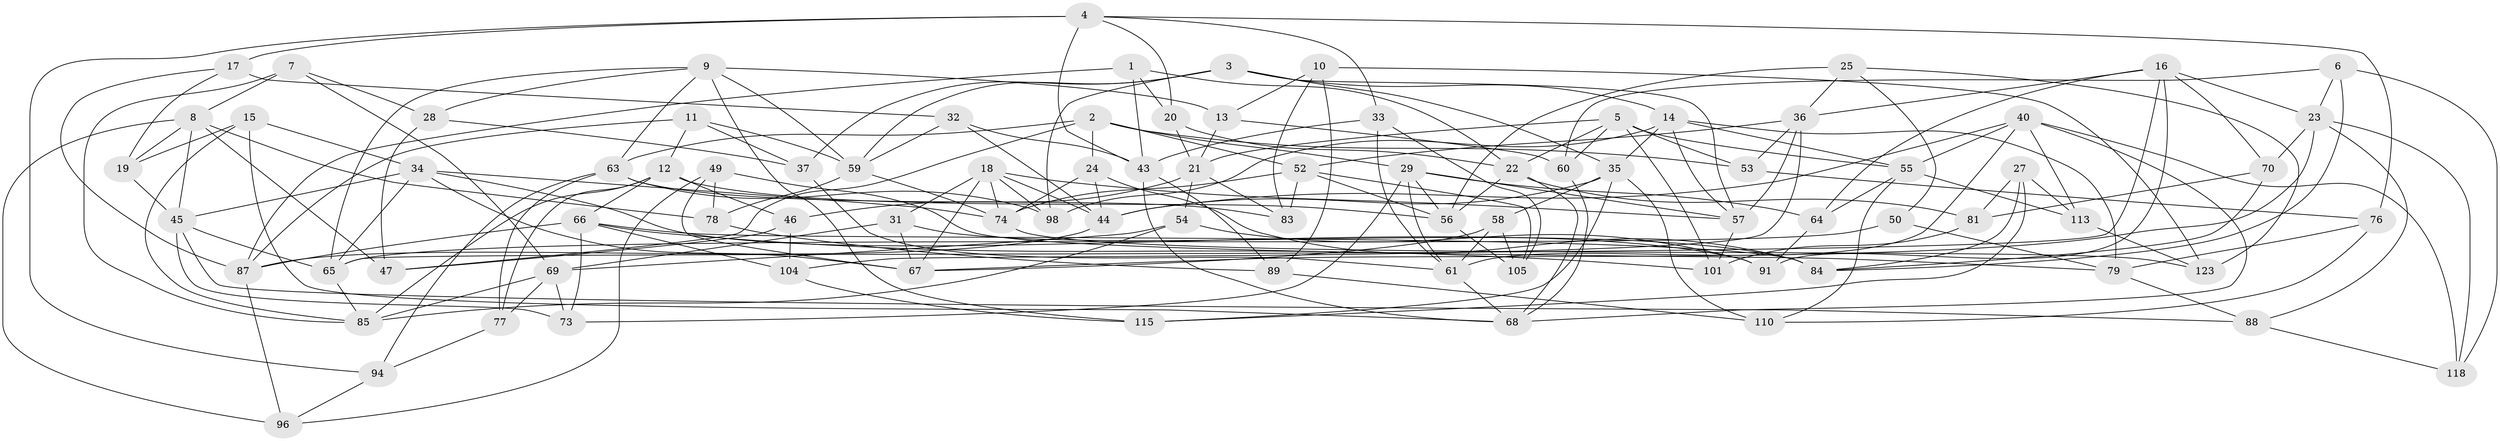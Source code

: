 // original degree distribution, {4: 1.0}
// Generated by graph-tools (version 1.1) at 2025/11/02/27/25 16:11:50]
// undirected, 86 vertices, 209 edges
graph export_dot {
graph [start="1"]
  node [color=gray90,style=filled];
  1;
  2 [super="+86"];
  3 [super="+26"];
  4 [super="+90"];
  5 [super="+93"];
  6;
  7;
  8 [super="+62"];
  9 [super="+106"];
  10;
  11;
  12 [super="+41"];
  13;
  14 [super="+42"];
  15;
  16 [super="+38"];
  17;
  18 [super="+39"];
  19;
  20;
  21 [super="+71"];
  22 [super="+121"];
  23 [super="+116"];
  24;
  25;
  27;
  28;
  29 [super="+30"];
  31;
  32;
  33;
  34 [super="+119"];
  35 [super="+117"];
  36 [super="+48"];
  37;
  40 [super="+99"];
  43 [super="+51"];
  44 [super="+72"];
  45 [super="+122"];
  46;
  47;
  49;
  50;
  52 [super="+82"];
  53;
  54;
  55 [super="+124"];
  56 [super="+120"];
  57 [super="+103"];
  58;
  59 [super="+100"];
  60;
  61 [super="+97"];
  63 [super="+112"];
  64;
  65 [super="+108"];
  66 [super="+102"];
  67 [super="+107"];
  68 [super="+109"];
  69 [super="+75"];
  70;
  73;
  74 [super="+95"];
  76;
  77;
  78;
  79 [super="+80"];
  81;
  83;
  84 [super="+114"];
  85 [super="+111"];
  87 [super="+92"];
  88;
  89;
  91;
  94;
  96;
  98;
  101;
  104;
  105;
  110;
  113;
  115;
  118;
  123;
  1 -- 20;
  1 -- 87;
  1 -- 43;
  1 -- 22;
  2 -- 53;
  2 -- 24;
  2 -- 29;
  2 -- 47;
  2 -- 52;
  2 -- 63;
  3 -- 98;
  3 -- 59;
  3 -- 57;
  3 -- 37;
  3 -- 14;
  3 -- 35;
  4 -- 94;
  4 -- 17;
  4 -- 20;
  4 -- 33;
  4 -- 76;
  4 -- 43;
  5 -- 53;
  5 -- 55;
  5 -- 101;
  5 -- 60;
  5 -- 22;
  5 -- 21;
  6 -- 60;
  6 -- 118;
  6 -- 84;
  6 -- 23;
  7 -- 28;
  7 -- 8;
  7 -- 69;
  7 -- 85;
  8 -- 45;
  8 -- 47;
  8 -- 19;
  8 -- 96;
  8 -- 78;
  9 -- 28;
  9 -- 65;
  9 -- 115;
  9 -- 13;
  9 -- 59;
  9 -- 63;
  10 -- 13;
  10 -- 123;
  10 -- 83;
  10 -- 89;
  11 -- 87;
  11 -- 37;
  11 -- 59;
  11 -- 12;
  12 -- 46;
  12 -- 77;
  12 -- 66;
  12 -- 56;
  12 -- 85;
  13 -- 60;
  13 -- 21;
  14 -- 98;
  14 -- 79;
  14 -- 57;
  14 -- 35;
  14 -- 55;
  15 -- 19;
  15 -- 34;
  15 -- 85;
  15 -- 68;
  16 -- 91;
  16 -- 70;
  16 -- 65;
  16 -- 64;
  16 -- 23;
  16 -- 36;
  17 -- 19;
  17 -- 32;
  17 -- 87;
  18 -- 57;
  18 -- 67;
  18 -- 98;
  18 -- 44;
  18 -- 74;
  18 -- 31;
  19 -- 45;
  20 -- 22;
  20 -- 21;
  21 -- 83;
  21 -- 54;
  21 -- 46;
  22 -- 68;
  22 -- 81;
  22 -- 56;
  23 -- 88;
  23 -- 67;
  23 -- 118;
  23 -- 70;
  24 -- 84;
  24 -- 74;
  24 -- 44;
  25 -- 50;
  25 -- 123;
  25 -- 36;
  25 -- 56;
  27 -- 113;
  27 -- 81;
  27 -- 115;
  27 -- 84;
  28 -- 47;
  28 -- 37;
  29 -- 64;
  29 -- 56;
  29 -- 73;
  29 -- 61;
  29 -- 57;
  31 -- 67;
  31 -- 84;
  31 -- 69;
  32 -- 43;
  32 -- 44;
  32 -- 59;
  33 -- 105;
  33 -- 61;
  33 -- 43;
  34 -- 67;
  34 -- 74;
  34 -- 65;
  34 -- 91;
  34 -- 45;
  35 -- 115;
  35 -- 110;
  35 -- 58;
  35 -- 44;
  36 -- 52;
  36 -- 104;
  36 -- 57;
  36 -- 53;
  37 -- 61;
  40 -- 44;
  40 -- 61;
  40 -- 68;
  40 -- 113;
  40 -- 118;
  40 -- 55;
  43 -- 68;
  43 -- 89;
  44 -- 87;
  45 -- 88;
  45 -- 73;
  45 -- 65;
  46 -- 47;
  46 -- 104;
  49 -- 96;
  49 -- 79;
  49 -- 78;
  49 -- 67;
  50 -- 79 [weight=2];
  50 -- 65;
  52 -- 83;
  52 -- 105;
  52 -- 56;
  52 -- 74;
  53 -- 76;
  54 -- 91;
  54 -- 85;
  54 -- 69;
  55 -- 64;
  55 -- 110;
  55 -- 113;
  56 -- 105;
  57 -- 101;
  58 -- 105;
  58 -- 67;
  58 -- 61;
  59 -- 78;
  59 -- 74;
  60 -- 68;
  61 -- 68;
  63 -- 94;
  63 -- 77;
  63 -- 83;
  63 -- 98;
  64 -- 91;
  65 -- 85;
  66 -- 101;
  66 -- 73;
  66 -- 104;
  66 -- 84;
  66 -- 87;
  69 -- 77;
  69 -- 73;
  69 -- 85;
  70 -- 81;
  70 -- 84;
  74 -- 123;
  76 -- 79;
  76 -- 110;
  77 -- 94;
  78 -- 89;
  79 -- 88;
  81 -- 101;
  87 -- 96;
  88 -- 118;
  89 -- 110;
  94 -- 96;
  104 -- 115;
  113 -- 123;
}
